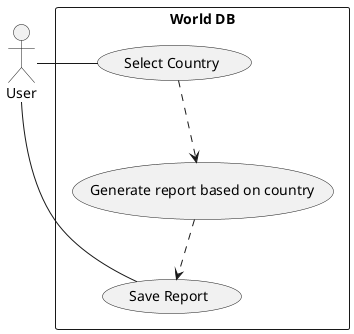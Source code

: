 @startuml

actor P3 as "User"

rectangle "World DB" {
    usecase UC3a as "Select Country"
    usecase UC3b as "Generate report based on country"
    usecase UC3c as "Save Report"

    P3 - UC3a
    P3 - UC3c

    UC3a ..> UC3b
    UC3b ..> UC3c
}

@enduml